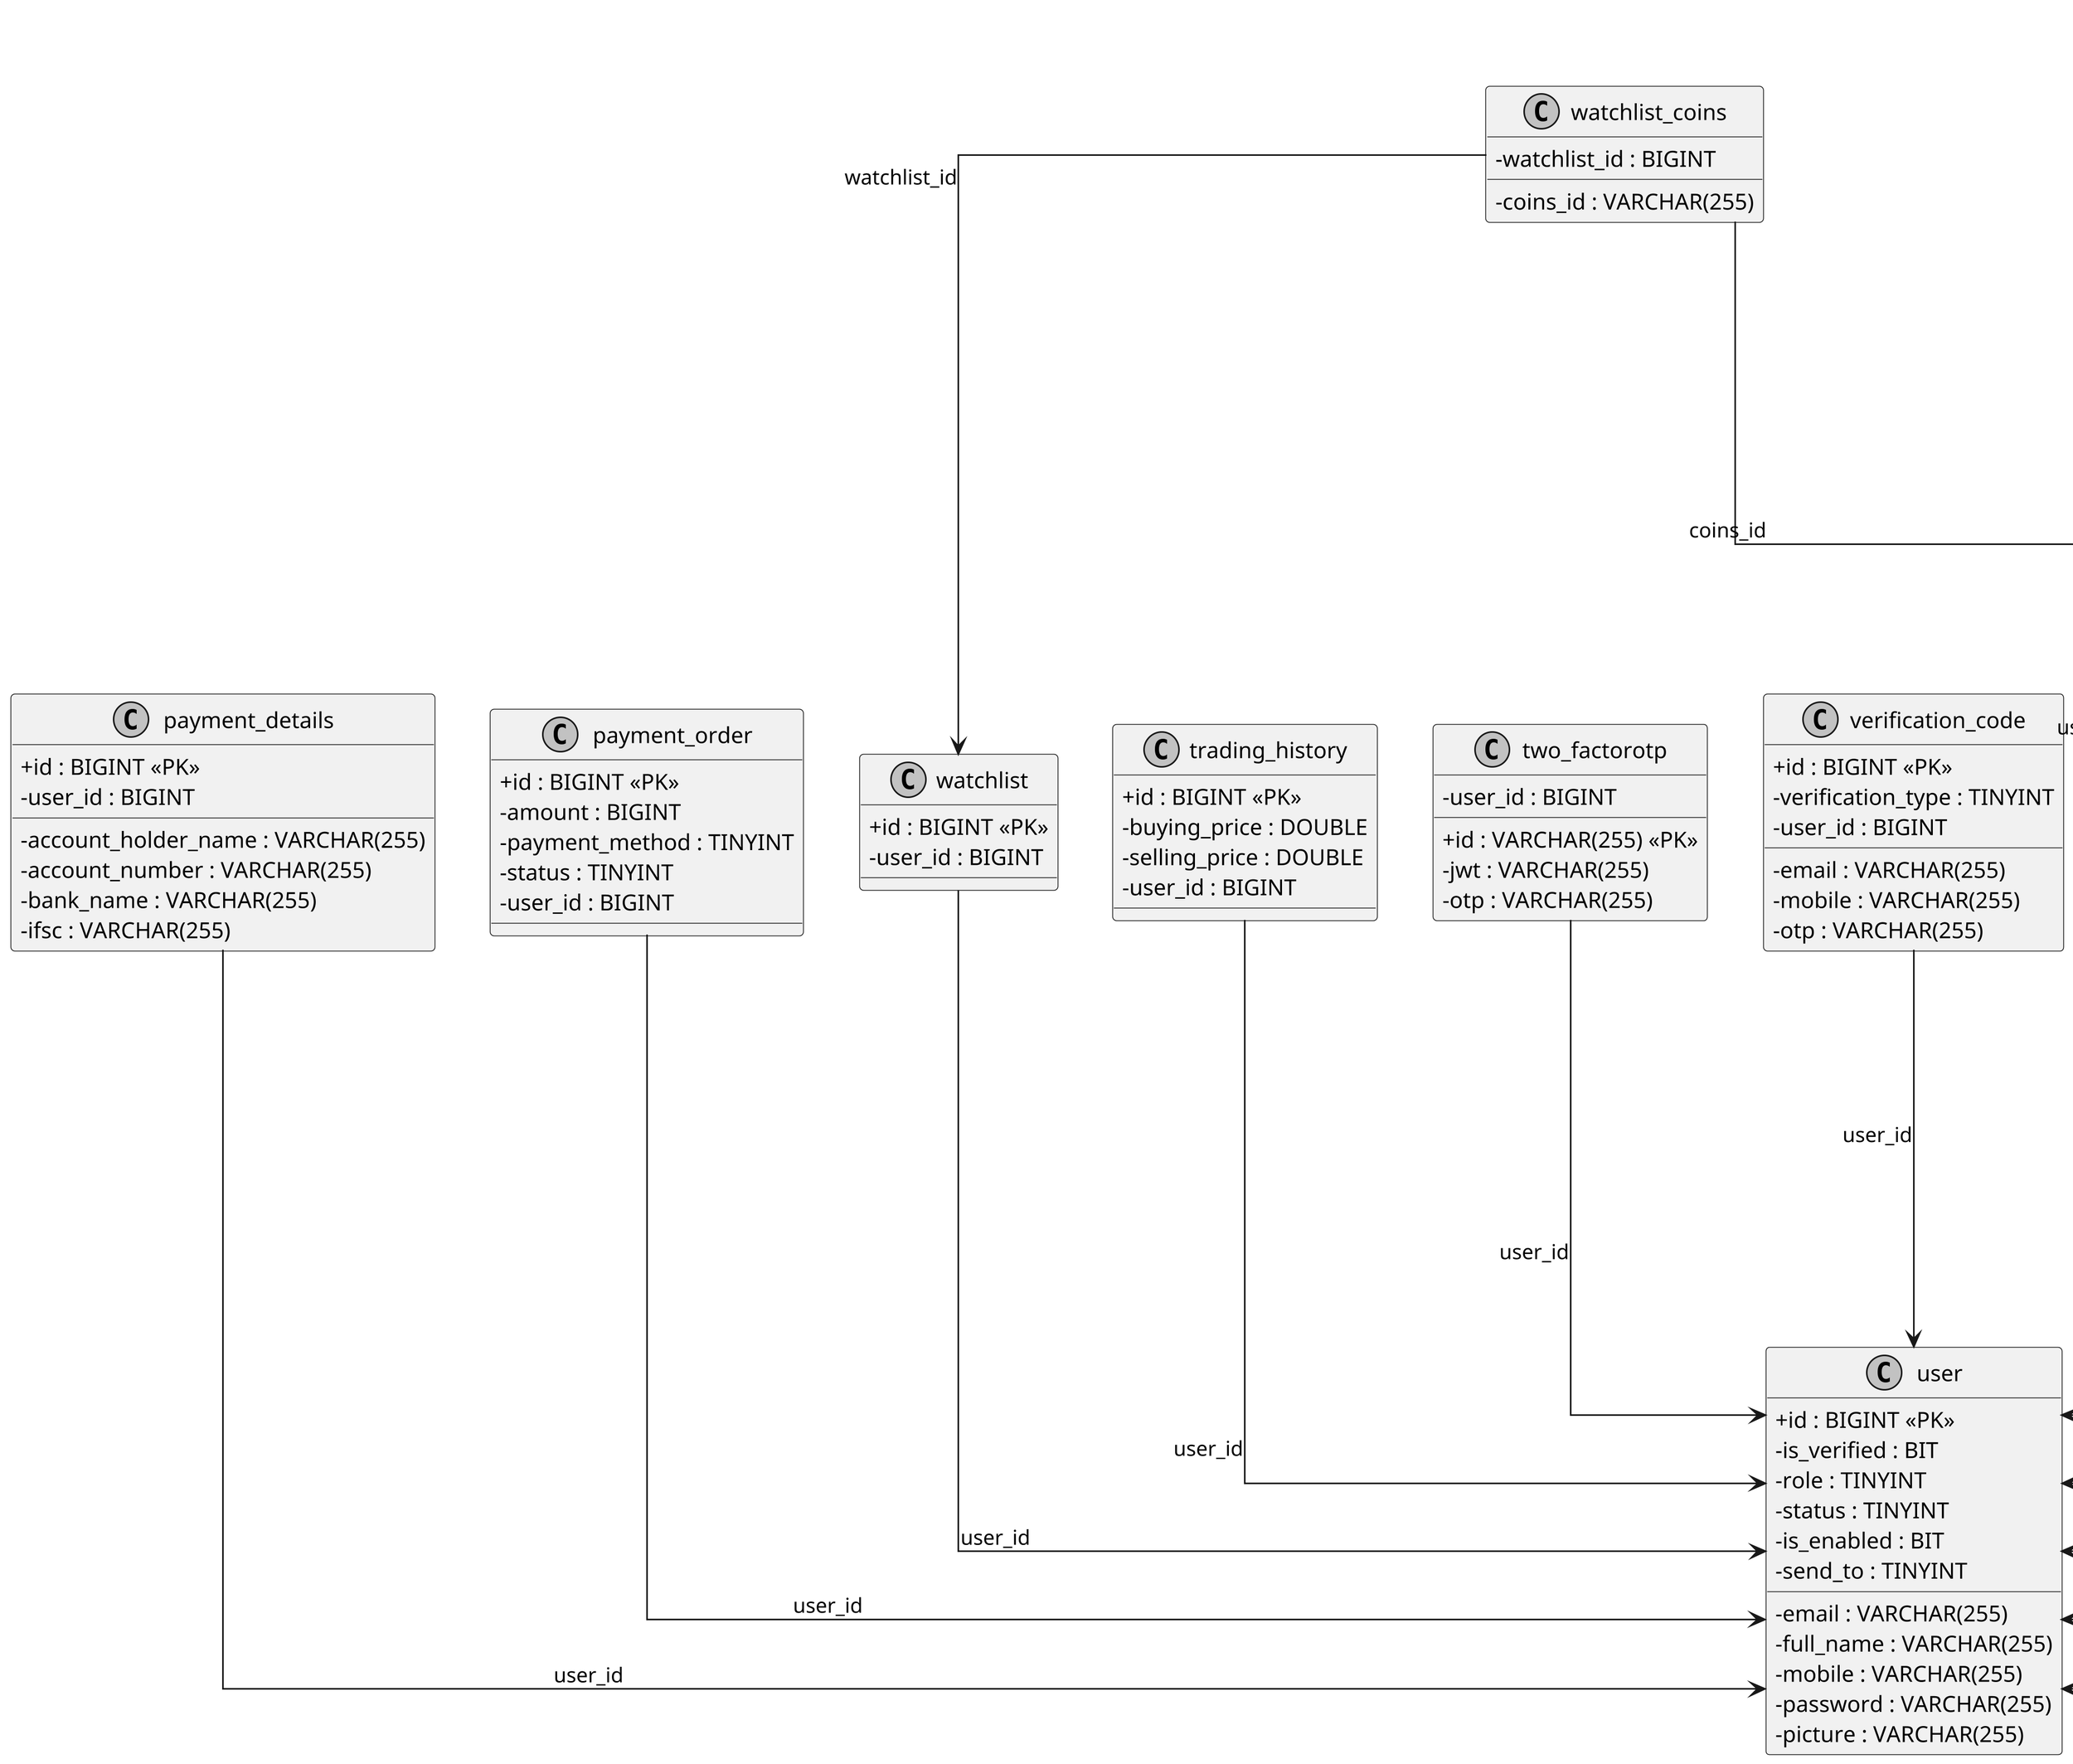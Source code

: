 @startuml
skinparam classAttributeIconSize 0
skinparam linetype ortho
skinparam monochrome true
skinparam shadowing false
skinparam dpi 300

' Define all classes with their attributes
class coins {
  + id : VARCHAR(255) <<PK>>
  - ath : DOUBLE
  - ath_change_percentage : DOUBLE
  - ath_date : DATETIME
  - atl : DOUBLE
  - atl_change_percentage : DOUBLE
  - atl_date : DATETIME
  - circulating_supply : BIGINT
  - current_price : DOUBLE
  - fully_diluted_valuation : BIGINT
  - high24h : DOUBLE
  - image : VARCHAR(255)
  - last_updated : DATETIME
  - low24h : DOUBLE
  - market_cap : BIGINT
  - market_cap_change24h : BIGINT
  - market_cap_change_percentage24h : DOUBLE
  - market_cap_rank : INT
  - max_supply : BIGINT
  - name : VARCHAR(255)
  - price_change24h : DOUBLE
  - price_change_percentage24h : DOUBLE
  - roi : VARCHAR(255)
  - symbol : VARCHAR(255)
  - total_supply : BIGINT
  - total_volume : BIGINT
}

class user {
  + id : BIGINT <<PK>>
  - email : VARCHAR(255)
  - full_name : VARCHAR(255)
  - is_verified : BIT
  - mobile : VARCHAR(255)
  - password : VARCHAR(255)
  - picture : VARCHAR(255)
  - role : TINYINT
  - status : TINYINT
  - is_enabled : BIT
  - send_to : TINYINT
}

class asset {
  + id : BIGINT <<PK>>
  - buy_price : DOUBLE
  - quantity : DOUBLE
  - coin_id : VARCHAR(255)
  - user_id : BIGINT
}

class forgot_password_token {
  + id : VARCHAR(255) <<PK>>
  - otp : VARCHAR(255)
  - send_to : VARCHAR(255)
  - verification_type : TINYINT
  - user_id : BIGINT
}

class orders {
  + id : BIGINT <<PK>>
  - order_type : STRING
  - price : DECIMAL(38,2)
  - status : STRING
  - timestamp : DATETIME
  - user_id : BIGINT
}

class order_item {
  + id : BIGINT <<PK>>
  - buy_price : DOUBLE
  - quantity : DOUBLE
  - sell_price : DOUBLE
  - coin_id : VARCHAR(255)
  - order_id : BIGINT
}

class payment_details {
  + id : BIGINT <<PK>>
  - account_holder_name : VARCHAR(255)
  - account_number : VARCHAR(255)
  - bank_name : VARCHAR(255)
  - ifsc : VARCHAR(255)
  - user_id : BIGINT
}

class payment_order {
  + id : BIGINT <<PK>>
  - amount : BIGINT
  - payment_method : TINYINT
  - status : TINYINT
  - user_id : BIGINT
}

class trading_history {
  + id : BIGINT <<PK>>
  - buying_price : DOUBLE
  - selling_price : DOUBLE
  - user_id : BIGINT
}

class two_factorotp {
  + id : VARCHAR(255) <<PK>>
  - jwt : VARCHAR(255)
  - otp : VARCHAR(255)
  - user_id : BIGINT
}

class verification_code {
  + id : BIGINT <<PK>>
  - email : VARCHAR(255)
  - mobile : VARCHAR(255)
  - otp : VARCHAR(255)
  - verification_type : TINYINT
  - user_id : BIGINT
}

class wallets {
  + id : BIGINT <<PK>>
  - balance : DECIMAL(38,2)
  - user_id : BIGINT
}

class wallet_transaction {
  + id : BIGINT <<PK>>
  - amount : BIGINT
  - date : DATE
  - purpose : VARCHAR(255)
  - transfer_id : VARCHAR(255)
  - type : TINYINT
  - wallet_id : BIGINT
}

class watchlist {
  + id : BIGINT <<PK>>
  - user_id : BIGINT
}

class watchlist_coins {
  - watchlist_id : BIGINT
  - coins_id : VARCHAR(255)
}

class withdrawal {
  + id : BIGINT <<PK>>
  - amount : BIGINT
  - date : DATETIME
  - status : TINYINT
  - user_id : BIGINT
}

' Define relationships
asset --> user : user_id
asset --> coins : coin_id

forgot_password_token --> user : user_id

orders --> user : user_id

order_item --> orders : order_id
order_item --> coins : coin_id

payment_details --> user : user_id

payment_order --> user : user_id

trading_history --> user : user_id

two_factorotp --> user : user_id

verification_code --> user : user_id

wallets --> user : user_id

wallet_transaction --> wallets : wallet_id

watchlist --> user : user_id

watchlist_coins --> watchlist : watchlist_id
watchlist_coins --> coins : coins_id

withdrawal --> user : user_id

@enduml
